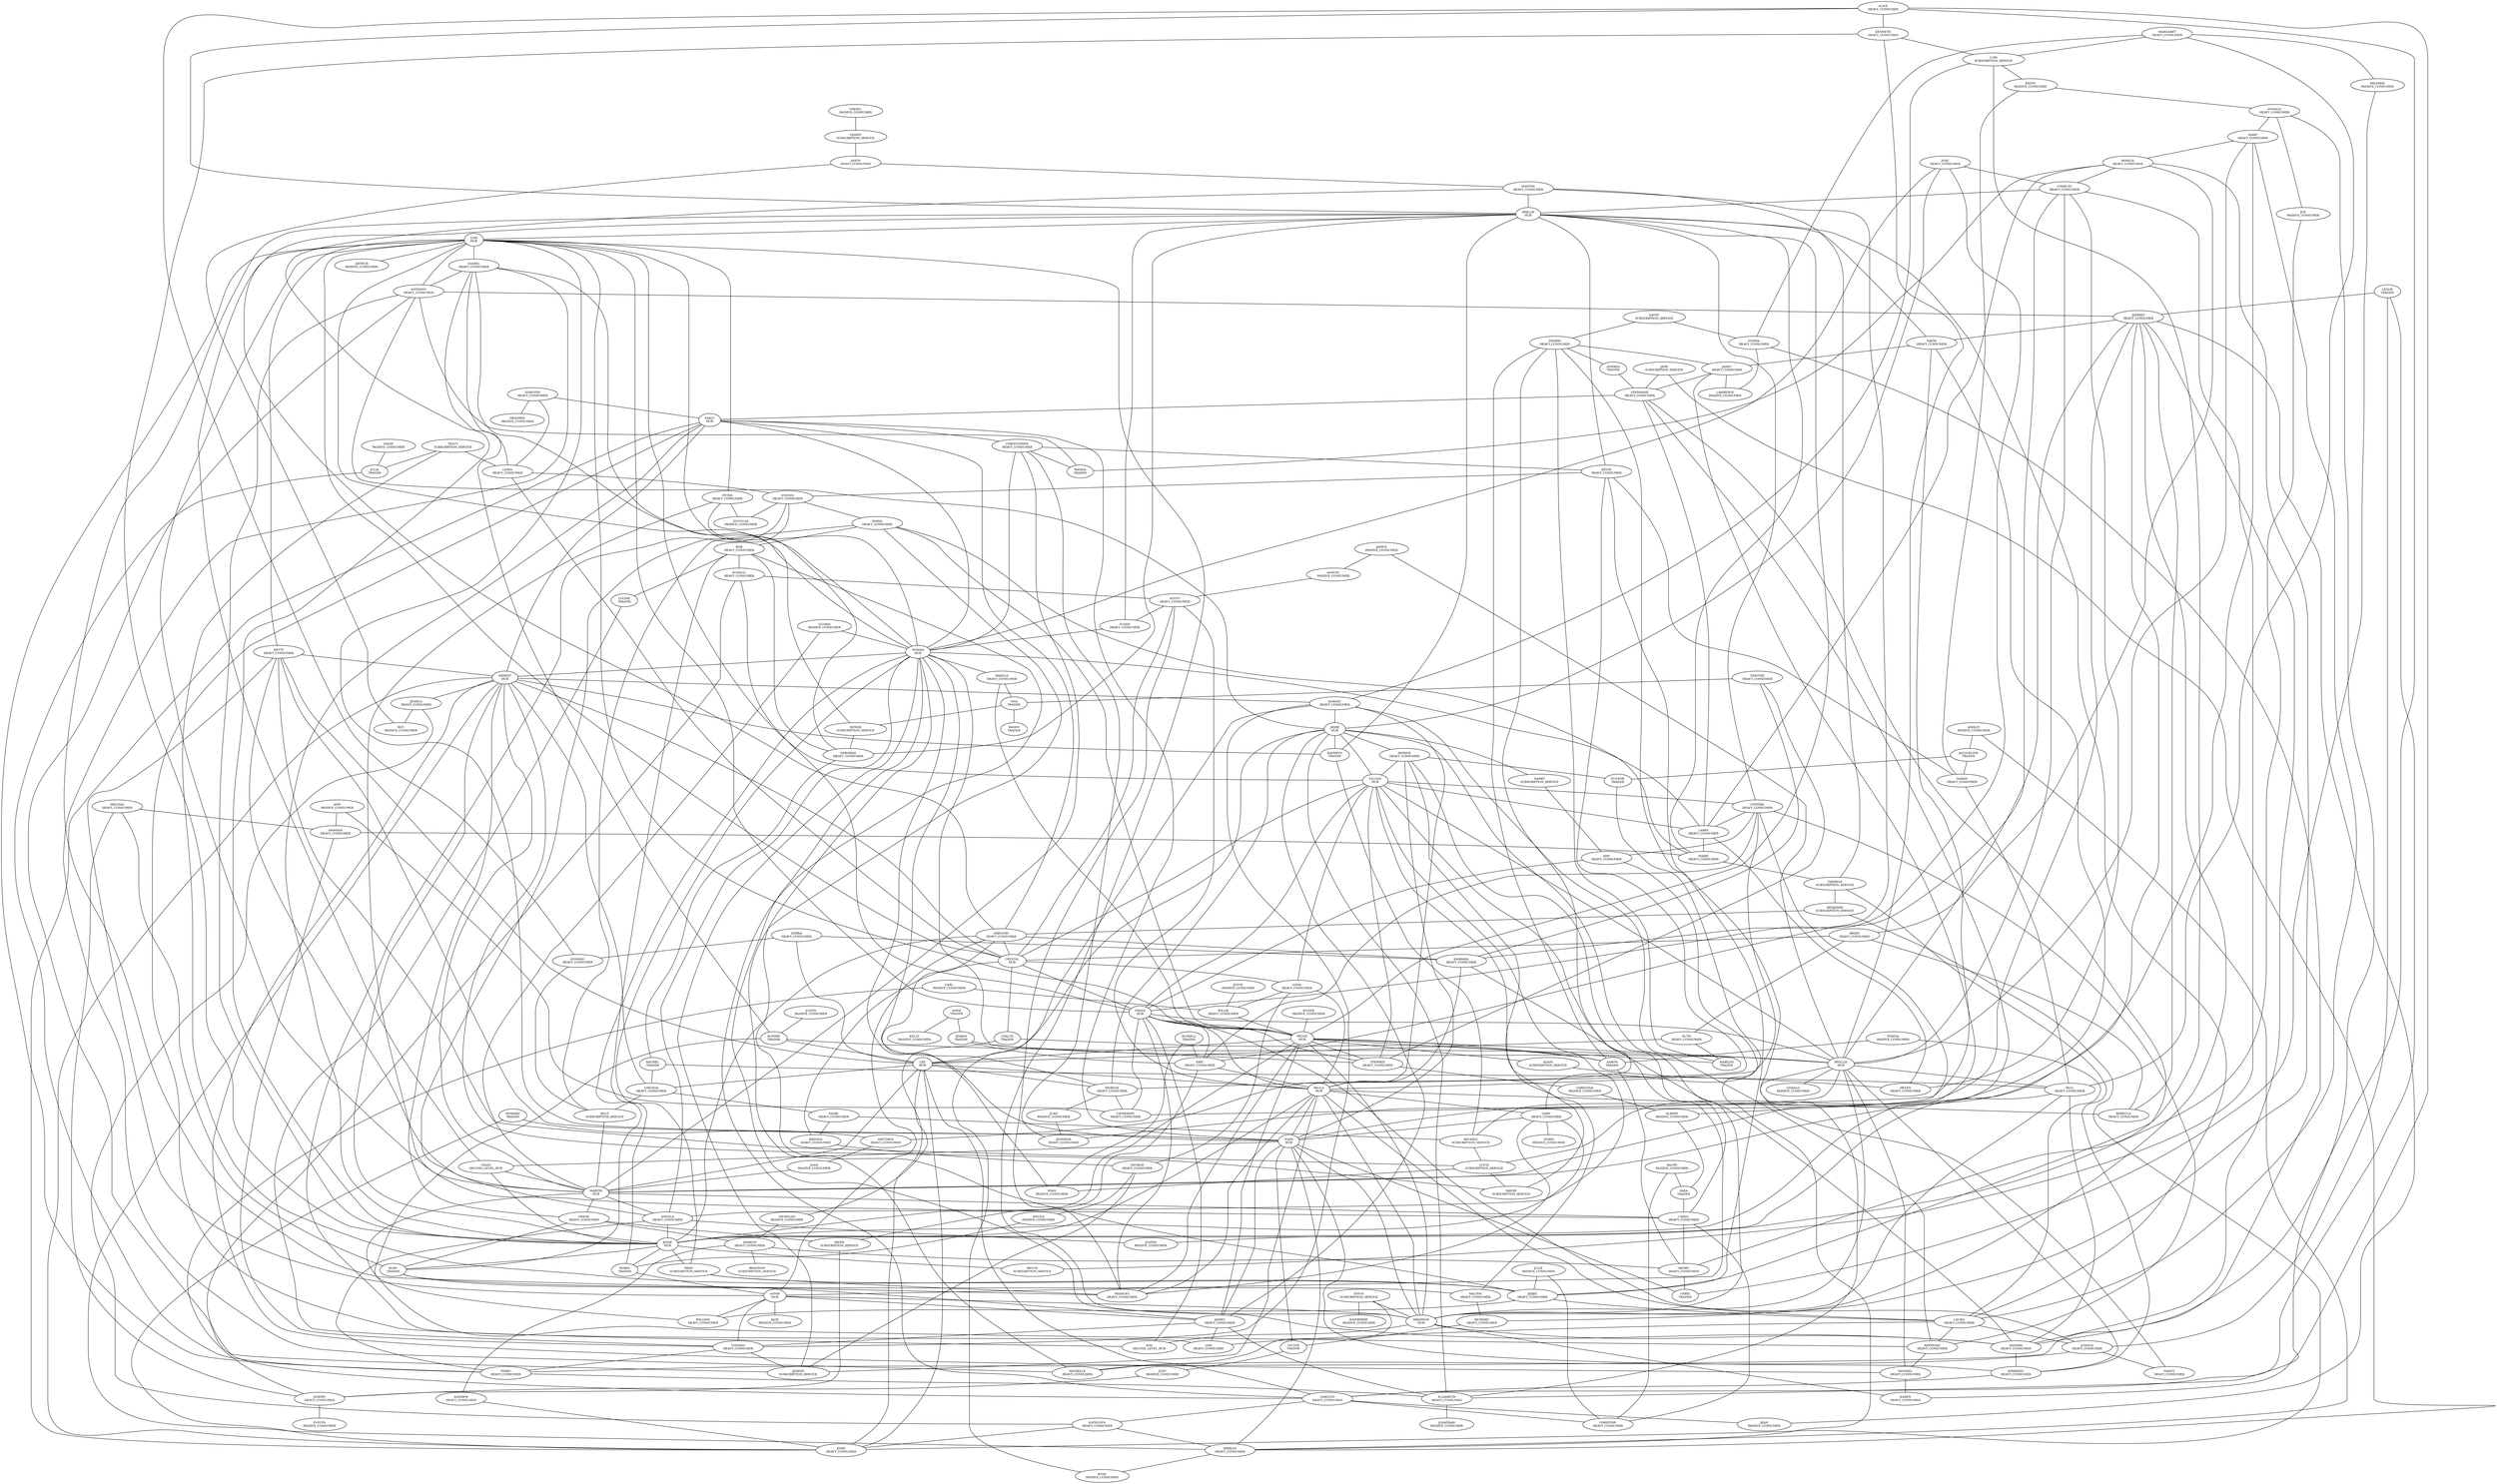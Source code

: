 // Template
graph {
	overlap=false splines=true
	"0x453A7B6BAA" [label="ALICE
HEAVY_CONSUMER" fontsize=8]
	"0x39BA032C61" [label="BOB
HEAVY_CONSUMER" fontsize=8]
	"0x4B906EF37B" [label="CAROL
HEAVY_CONSUMER" fontsize=8]
	"0x1F7D91230B" [label="JAMES
HEAVY_CONSUMER" fontsize=8]
	"0x6B3ECAA189" [label="JOHN
HEAVY_CONSUMER" fontsize=8]
	"0x39F7322612" [label="ROBERT
HEAVY_CONSUMER" fontsize=8]
	"0x5808FA79DA" [label="MICHAEL
HEAVY_CONSUMER" fontsize=8]
	"0x515F59FDA9" [label="MARY
HEAVY_CONSUMER" fontsize=8]
	"0xB182C6349D" [label="WILLIAM
HEAVY_CONSUMER" fontsize=8]
	"0x423F1C130E" [label="DAVID
HEAVY_CONSUMER" fontsize=8]
	"0xC9B77F930F" [label="RICHARD
HEAVY_CONSUMER" fontsize=8]
	"0x117C2E3C2E" [label="CHARLES
HEAVY_CONSUMER" fontsize=8]
	"0x4D012C5FCA" [label="JOSEPH
HEAVY_CONSUMER" fontsize=8]
	"0xDC7177D99C" [label="THOMAS
HEAVY_CONSUMER" fontsize=8]
	"0xA5D38E49F6" [label="PATRICIA
HEAVY_CONSUMER" fontsize=8]
	"0x2996DB7676" [label="CHRISTOPHER
HEAVY_CONSUMER" fontsize=8]
	"0x9F7F4BFD98" [label="LINDA
HEAVY_CONSUMER" fontsize=8]
	"0xD981931067" [label="BARBARA
HEAVY_CONSUMER" fontsize=8]
	"0x240E536266" [label="DANIEL
HEAVY_CONSUMER" fontsize=8]
	"0x9E7EDC453C" [label="PAUL
HEAVY_CONSUMER" fontsize=8]
	"0xDA2A318DA8" [label="MARK
HEAVY_CONSUMER" fontsize=8]
	"0x193E1870C6" [label="ELIZABETH
HEAVY_CONSUMER" fontsize=8]
	"0xCE03C4B481" [label="DONALD
HEAVY_CONSUMER" fontsize=8]
	"0x36E4C9ACDC" [label="JENNIFER
HEAVY_CONSUMER" fontsize=8]
	"0x498031A8DE" [label="GEORGE
HEAVY_CONSUMER" fontsize=8]
	"0x5D26C2717F" [label="MARIA
HEAVY_CONSUMER" fontsize=8]
	"0x4137676A3A" [label="KENNETH
HEAVY_CONSUMER" fontsize=8]
	"0x652156951B" [label="SUSAN
HEAVY_CONSUMER" fontsize=8]
	"0x2489271E40" [label="STEVEN
HEAVY_CONSUMER" fontsize=8]
	"0x1187D8A612" [label="EDWARD
HEAVY_CONSUMER" fontsize=8]
	"0x89B823932F" [label="MARGARET
HEAVY_CONSUMER" fontsize=8]
	"0xC825893A0D" [label="BRIAN
HEAVY_CONSUMER" fontsize=8]
	"0x5B2AD4FE5B" [label="RONALD
HEAVY_CONSUMER" fontsize=8]
	"0xE660A4AAA6" [label="DOROTHY
HEAVY_CONSUMER" fontsize=8]
	"0xBE0C5B65FE" [label="ANTHONY
HEAVY_CONSUMER" fontsize=8]
	"0x84370AD3A0" [label="LISA
HEAVY_CONSUMER" fontsize=8]
	"0x3E7F1C968D" [label="KEVIN
HEAVY_CONSUMER" fontsize=8]
	"0xC45256F99F" [label="NANCY
HEAVY_CONSUMER" fontsize=8]
	"0x5921ED0F09" [label="KAREN
HEAVY_CONSUMER" fontsize=8]
	"0xC0A7E2A079" [label="BETTY
HEAVY_CONSUMER" fontsize=8]
	"0x7E1FB39B3A" [label="HELEN
HEAVY_CONSUMER" fontsize=8]
	"0xAB559C58C6" [label="JASON
HEAVY_CONSUMER" fontsize=8]
	"0x06E032DF7A" [label="MATTHEW
HEAVY_CONSUMER" fontsize=8]
	"0xC18C80D55A" [label="GARY
HEAVY_CONSUMER" fontsize=8]
	"0xD57DCCC4F2" [label="TIMOTHY
HEAVY_CONSUMER" fontsize=8]
	"0x697273C40C" [label="SANDRA
HEAVY_CONSUMER" fontsize=8]
	"0x632F0BEC2C" [label="JOSE
HEAVY_CONSUMER" fontsize=8]
	"0x60973138FE" [label="LARRY
HEAVY_CONSUMER" fontsize=8]
	"0xA5BD835AD6" [label="JEFFREY
HEAVY_CONSUMER" fontsize=8]
	"0x1C019BFAEA" [label="FRANK
HEAVY_CONSUMER" fontsize=8]
	"0x7141B6E1FE" [label="DONNA
HEAVY_CONSUMER" fontsize=8]
	"0x9081A7347A" [label="RUTH
HEAVY_CONSUMER" fontsize=8]
	"0x8B375C157C" [label="SCOTT
HEAVY_CONSUMER" fontsize=8]
	"0xDE33A015A3" [label="ERIC
HEAVY_CONSUMER" fontsize=8]
	"0x2C989CEC88" [label="STEPHEN
HEAVY_CONSUMER" fontsize=8]
	"0x86A113CD9A" [label="ANDREW
HEAVY_CONSUMER" fontsize=8]
	"0x8A7AEF597E" [label="SHARON
HEAVY_CONSUMER" fontsize=8]
	"0xEDAB28865D" [label="MICHELLE
HEAVY_CONSUMER" fontsize=8]
	"0x986B2D313C" [label="LAURA
HEAVY_CONSUMER" fontsize=8]
	"0x48DF010A1A" [label="SARAH
HEAVY_CONSUMER" fontsize=8]
	"0x90D55F7C8A" [label="KIMBERLY
HEAVY_CONSUMER" fontsize=8]
	"0x4E2FEC3E82" [label="DEBORAH
HEAVY_CONSUMER" fontsize=8]
	"0x166F4EBA0B" [label="JESSICA
HEAVY_CONSUMER" fontsize=8]
	"0xA2AD2CAAAB" [label="RAYMOND
HEAVY_CONSUMER" fontsize=8]
	"0x2E727A2415" [label="SHIRLEY
HEAVY_CONSUMER" fontsize=8]
	"0x65091D1520" [label="CYNTHIA
HEAVY_CONSUMER" fontsize=8]
	"0xCB3069982D" [label="ANGELA
HEAVY_CONSUMER" fontsize=8]
	"0x7A09B74B22" [label="MELISSA
HEAVY_CONSUMER" fontsize=8]
	"0x6C1136FD50" [label="BRENDA
HEAVY_CONSUMER" fontsize=8]
	"0xA272BC4A60" [label="AMY
HEAVY_CONSUMER" fontsize=8]
	"0x2AD1F9DC5A" [label="JERRY
HEAVY_CONSUMER" fontsize=8]
	"0x679C239185" [label="GREGORY
HEAVY_CONSUMER" fontsize=8]
	"0x728EAA08BD" [label="ANNA
HEAVY_CONSUMER" fontsize=8]
	"0x8FCE907EED" [label="JOSHUA
HEAVY_CONSUMER" fontsize=8]
	"0xF430BCE038" [label="VIRGINIA
HEAVY_CONSUMER" fontsize=8]
	"0x769B5C850C" [label="REBECCA
HEAVY_CONSUMER" fontsize=8]
	"0x61BF54CD2F" [label="KATHLEEN
HEAVY_CONSUMER" fontsize=8]
	"0x39A9FD97C3" [label="DENNIS
HEAVY_CONSUMER" fontsize=8]
	"0xE4FB363B8E" [label="PAMELA
HEAVY_CONSUMER" fontsize=8]
	"0xF280822A88" [label="MARTHA
HEAVY_CONSUMER" fontsize=8]
	"0xD8B26BDFFD" [label="DEBRA
HEAVY_CONSUMER" fontsize=8]
	"0x4DB815150B" [label="AMANDA
HEAVY_CONSUMER" fontsize=8]
	"0xA90C530BF8" [label="WALTER
HEAVY_CONSUMER" fontsize=8]
	"0xB9C0FCEA89" [label="STEPHANIE
HEAVY_CONSUMER" fontsize=8]
	"0x0B83E8F503" [label="WILLIE
HEAVY_CONSUMER" fontsize=8]
	"0xFD9E8263DA" [label="PATRICK
HEAVY_CONSUMER" fontsize=8]
	"0xF7DAA9FD6B" [label="TERRY
HEAVY_CONSUMER" fontsize=8]
	"0xF691C5290E" [label="CAROLYN
HEAVY_CONSUMER" fontsize=8]
	"0xB1FB02661F" [label="PETER
HEAVY_CONSUMER" fontsize=8]
	"0x73962301E8" [label="CHRISTINE
HEAVY_CONSUMER" fontsize=8]
	"0x72EF287C5D" [label="MARIE
HEAVY_CONSUMER" fontsize=8]
	"0x5CE5F1CDE6" [label="JANET
HEAVY_CONSUMER" fontsize=8]
	"0xBF53438AB4" [label="FRANCES
HEAVY_CONSUMER" fontsize=8]
	"0x72AA323DFF" [label="CATHERINE
HEAVY_CONSUMER" fontsize=8]
	"0xEC54524BED" [label="HAROLD
HEAVY_CONSUMER" fontsize=8]
	"0xD1EA7066E6" [label="HENRY
HEAVY_CONSUMER" fontsize=8]
	"0x9EBE061F2B" [label="DOUGLAS
PASSIVE_CONSUMER" fontsize=8]
	"0x4219DBFE4A" [label="JOYCE
PASSIVE_CONSUMER" fontsize=8]
	"0xBD58F80E6E" [label="ANN
PASSIVE_CONSUMER" fontsize=8]
	"0x6A536E4F33" [label="DIANE
PASSIVE_CONSUMER" fontsize=8]
	"0xB831F8D42E" [label="JEAN
PASSIVE_CONSUMER" fontsize=8]
	"0xB35E4E0E42" [label="JULIE
PASSIVE_CONSUMER" fontsize=8]
	"0x75A1CCBD73" [label="CARL
PASSIVE_CONSUMER" fontsize=8]
	"0x7AD472706C" [label="KELLY
PASSIVE_CONSUMER" fontsize=8]
	"0x270D707835" [label="HEATHER
PASSIVE_CONSUMER" fontsize=8]
	"0x843056DA37" [label="ARTHUR
PASSIVE_CONSUMER" fontsize=8]
	"0xF80B4DABD2" [label="TERESA
PASSIVE_CONSUMER" fontsize=8]
	"0xA14416A72D" [label="GLORIA
PASSIVE_CONSUMER" fontsize=8]
	"0xE6660F0A24" [label="DORIS
PASSIVE_CONSUMER" fontsize=8]
	"0x322D888C81" [label="RYAN
PASSIVE_CONSUMER" fontsize=8]
	"0x66F06A52FF" [label="JOE
PASSIVE_CONSUMER" fontsize=8]
	"0xD2E8D5BEB6" [label="ROGER
PASSIVE_CONSUMER" fontsize=8]
	"0xA404C2CA79" [label="EVELYN
PASSIVE_CONSUMER" fontsize=8]
	"0x5AF4E37330" [label="JUAN
PASSIVE_CONSUMER" fontsize=8]
	"0x81396CC6E8" [label="ASHLEY
PASSIVE_CONSUMER" fontsize=8]
	"0x7734469E8C" [label="JACK
PASSIVE_CONSUMER" fontsize=8]
	"0x2CFDDF1187" [label="CHERYL
PASSIVE_CONSUMER" fontsize=8]
	"0xAEF238B14C" [label="ALBERT
PASSIVE_CONSUMER" fontsize=8]
	"0x0304412E88" [label="JOAN
PASSIVE_CONSUMER" fontsize=8]
	"0x07799E0151" [label="MILDRED
PASSIVE_CONSUMER" fontsize=8]
	"0xAC6610E918" [label="KATHERINE
PASSIVE_CONSUMER" fontsize=8]
	"0x0A8E94FD47" [label="JUSTIN
PASSIVE_CONSUMER" fontsize=8]
	"0xE4A7400229" [label="JONATHAN
PASSIVE_CONSUMER" fontsize=8]
	"0x7D3484B4B5" [label="GERALD
PASSIVE_CONSUMER" fontsize=8]
	"0x51DC5C2354" [label="KEITH
PASSIVE_CONSUMER" fontsize=8]
	"0x66E91973C4" [label="SAMUEL
PASSIVE_CONSUMER" fontsize=8]
	"0x4C15CA58BE" [label="JUDITH
PASSIVE_CONSUMER" fontsize=8]
	"0x4F0152D44F" [label="ROSE
PASSIVE_CONSUMER" fontsize=8]
	"0x065081908D" [label="JANICE
PASSIVE_CONSUMER" fontsize=8]
	"0x6450FBBB74" [label="LAWRENCE
PASSIVE_CONSUMER" fontsize=8]
	"0xEE0CF6191B" [label="RALPH
PASSIVE_CONSUMER" fontsize=8]
	"0x012B73F424" [label="NICOLE
PASSIVE_CONSUMER" fontsize=8]
	"0x00496D5DD7" [label="JUDY
PASSIVE_CONSUMER" fontsize=8]
	"0xD684B2BC72" [label="NICHOLAS
PASSIVE_CONSUMER" fontsize=8]
	"0xF1B2326879" [label="CHRISTINA
PASSIVE_CONSUMER" fontsize=8]
	"0xA77A160280" [label="ROY
PASSIVE_CONSUMER" fontsize=8]
	"0x2B41CD616A" [label="KATHY
SUBSCRIPTION_SERVICE" fontsize=8]
	"0x8846EFB834" [label="THERESA
SUBSCRIPTION_SERVICE" fontsize=8]
	"0xDA2D568508" [label="BENJAMIN
SUBSCRIPTION_SERVICE" fontsize=8]
	"0x547DE02963" [label="BEVERLY
SUBSCRIPTION_SERVICE" fontsize=8]
	"0x43FB6095BA" [label="DENISE
SUBSCRIPTION_SERVICE" fontsize=8]
	"0xE13E6D383F" [label="BRUCE
SUBSCRIPTION_SERVICE" fontsize=8]
	"0xE9BD75B131" [label="BRANDON
SUBSCRIPTION_SERVICE" fontsize=8]
	"0x0991D51ED8" [label="ADAM
SUBSCRIPTION_SERVICE" fontsize=8]
	"0x76C79E2311" [label="TAMMY
SUBSCRIPTION_SERVICE" fontsize=8]
	"0xAA3179B730" [label="IRENE
SUBSCRIPTION_SERVICE" fontsize=8]
	"0x951A217222" [label="FRED
SUBSCRIPTION_SERVICE" fontsize=8]
	"0x1ED58749F3" [label="BILLY
SUBSCRIPTION_SERVICE" fontsize=8]
	"0xC44C239D71" [label="HARRY
SUBSCRIPTION_SERVICE" fontsize=8]
	"0xB19628DD62" [label="JANE
SUBSCRIPTION_SERVICE" fontsize=8]
	"0x254D03AA1F" [label="WAYNE
SUBSCRIPTION_SERVICE" fontsize=8]
	"0x4BE3D47933" [label="LOUIS
SUBSCRIPTION_SERVICE" fontsize=8]
	"0x3562F64397" [label="LORI
SUBSCRIPTION_SERVICE" fontsize=8]
	"0xA5F9A4DDA7" [label="STEVE
SUBSCRIPTION_SERVICE" fontsize=8]
	"0x098E22C7C9" [label="TRACY
SUBSCRIPTION_SERVICE" fontsize=8]
	"0x5EE0899041" [label="JEREMY
SUBSCRIPTION_SERVICE" fontsize=8]
	"0xAAB8997C35" [label="RACHEL
TRADER" fontsize=8]
	"0xD9EFA2075A" [label="ANDREA
TRADER" fontsize=8]
	"0xC6BA6E9127" [label="AARON
TRADER" fontsize=8]
	"0xF2BF38D697" [label="MARILYN
TRADER" fontsize=8]
	"0xE42565D770" [label="ROBIN
TRADER" fontsize=8]
	"0x7F14121C9C" [label="RANDY
TRADER" fontsize=8]
	"0xBA6EC08CEA" [label="LESLIE
TRADER" fontsize=8]
	"0xE9C3650DF1" [label="KATHRYN
TRADER" fontsize=8]
	"0xF2B320C88E" [label="EUGENE
TRADER" fontsize=8]
	"0xF48E6A9C19" [label="HOWARD
TRADER" fontsize=8]
	"0x7027F816CE" [label="CARLOS
TRADER" fontsize=8]
	"0x3ACD57297E" [label="SARA
TRADER" fontsize=8]
	"0x07445D066C" [label="LOUISE
TRADER" fontsize=8]
	"0x44D3F10BF1" [label="JACQUELINE
TRADER" fontsize=8]
	"0x3273131D66" [label="ANNE
TRADER" fontsize=8]
	"0x76F4006649" [label="WANDA
TRADER" fontsize=8]
	"0xF2C49A8988" [label="RUSSELL
TRADER" fontsize=8]
	"0x43F9D7BE63" [label="SHAWN
TRADER" fontsize=8]
	"0xEDFE9F627B" [label="VICTOR
TRADER" fontsize=8]
	"0x8EB537AD44" [label="JULIA
TRADER" fontsize=8]
	"0x46FDFC4269" [label="BONNIE
TRADER" fontsize=8]
	"0x2936E4DD97" [label="RUBY
TRADER" fontsize=8]
	"0xB347DB306E" [label="CHRIS
TRADER" fontsize=8]
	"0x9809972028" [label="TINA
TRADER" fontsize=8]
	"0xF1DF66E61A" [label="LOIS
HUB" fontsize=8]
	"0x1F249E4888" [label="PHYLLIS
HUB" fontsize=8]
	"0x7558758578" [label="JAMIE
HUB" fontsize=8]
	"0x9981A0A2C1" [label="NORMA
HUB" fontsize=8]
	"0xDF95D826AF" [label="MARTIN
HUB" fontsize=8]
	"0x5FCD0E3673" [label="PAULA
HUB" fontsize=8]
	"0xF124CD2B5F" [label="JESSE
HUB" fontsize=8]
	"0xA433E90BC1" [label="DIANA
HUB" fontsize=8]
	"0xA601C06AD6" [label="ANNIE
HUB" fontsize=8]
	"0x1FFE37547A" [label="SHANNON
HUB" fontsize=8]
	"0x746AA36E64" [label="ERNEST
HUB" fontsize=8]
	"0x4FE5C506C3" [label="TODD
HUB" fontsize=8]
	"0x2AAC6FA3B8" [label="PHILLIP
HUB" fontsize=8]
	"0xF1F21A82C4" [label="LEE
HUB" fontsize=8]
	"0x8FADDB4A10" [label="LILLIAN
HUB" fontsize=8]
	"0x568C82B958" [label="PEGGY
HUB" fontsize=8]
	"0x5DAD831275" [label="EMILY
HUB" fontsize=8]
	"0x5F6CA835EF" [label="CRYSTAL
HUB" fontsize=8]
	"0x775F7FD65D" [label="KIM
SECOND_LEVEL_HUB" fontsize=8]
	"0x5B2058A701" [label="CRAIG
SECOND_LEVEL_HUB" fontsize=8]
	"0xBD58F80E6E" -- "0x72AA323DFF"
	"0xB19628DD62" -- "0xB9C0FCEA89"
	"0x4219DBFE4A" -- "0x0B83E8F503"
	"0xA14416A72D" -- "0x9981A0A2C1"
	"0x4F0152D44F" -- "0x39F7322612"
	"0x0304412E88" -- "0xDF95D826AF"
	"0xF124CD2B5F" -- "0x2936E4DD97"
	"0x0991D51ED8" -- "0x7E1FB39B3A"
	"0xF430BCE038" -- "0xDA2A318DA8"
	"0xF691C5290E" -- "0xB831F8D42E"
	"0xE660A4AAA6" -- "0x270D707835"
	"0xAAB8997C35" -- "0xF430BCE038"
	"0x568C82B958" -- "0x1F249E4888"
	"0x117C2E3C2E" -- "0xE13E6D383F"
	"0x72EF287C5D" -- "0x8846EFB834"
	"0x3ACD57297E" -- "0x4B906EF37B"
	"0x9F7F4BFD98" -- "0x2489271E40"
	"0x1F7D91230B" -- "0x7558758578"
	"0xF1DF66E61A" -- "0xB1FB02661F"
	"0xAB559C58C6" -- "0xA77A160280"
	"0xA5BD835AD6" -- "0x423F1C130E"
	"0xD684B2BC72" -- "0x8A7AEF597E"
	"0x39BA032C61" -- "0x07445D066C"
	"0x8A7AEF597E" -- "0x86A113CD9A"
	"0xEC54524BED" -- "0x568C82B958"
	"0xA5D38E49F6" -- "0x72AA323DFF"
	"0x8FCE907EED" -- "0xC45256F99F"
	"0xC825893A0D" -- "0x9081A7347A"
	"0xC0A7E2A079" -- "0x4BE3D47933"
	"0x254D03AA1F" -- "0x746AA36E64"
	"0xCB3069982D" -- "0x4C15CA58BE"
	"0xA601C06AD6" -- "0xDC7177D99C"
	"0x9809972028" -- "0x43FB6095BA"
	"0x7A09B74B22" -- "0x4DB815150B"
	"0x4D012C5FCA" -- "0xA404C2CA79"
	"0xEE0CF6191B" -- "0x73962301E8"
	"0x2996DB7676" -- "0x36E4C9ACDC"
	"0xC9B77F930F" -- "0xEDFE9F627B"
	"0xE4FB363B8E" -- "0x76F4006649"
	"0x3273131D66" -- "0x7AD472706C"
	"0x166F4EBA0B" -- "0xA77A160280"
	"0xEC54524BED" -- "0x9809972028"
	"0xA601C06AD6" -- "0x1FFE37547A"
	"0x568C82B958" -- "0x0991D51ED8"
	"0x2B41CD616A" -- "0x7141B6E1FE"
	"0x2AD1F9DC5A" -- "0xB9C0FCEA89"
	"0xDA2A318DA8" -- "0x6C1136FD50"
	"0x2B41CD616A" -- "0x39A9FD97C3"
	"0x193E1870C6" -- "0x7558758578"
	"0xB1FB02661F" -- "0x4B906EF37B"
	"0xFD9E8263DA" -- "0xF2B320C88E"
	"0xA5BD835AD6" -- "0x769B5C850C"
	"0x43FB6095BA" -- "0x4E2FEC3E82"
	"0x9809972028" -- "0x7F14121C9C"
	"0xEDFE9F627B" -- "0x4FE5C506C3"
	"0xF124CD2B5F" -- "0xE13E6D383F"
	"0x5D26C2717F" -- "0x39BA032C61"
	"0x07445D066C" -- "0xDC7177D99C"
	"0xA5D38E49F6" -- "0x5AF4E37330"
	"0x5FCD0E3673" -- "0x769B5C850C"
	"0x81396CC6E8" -- "0x2E727A2415"
	"0x3E7F1C968D" -- "0x48DF010A1A"
	"0x9981A0A2C1" -- "0xEC54524BED"
	"0x9981A0A2C1" -- "0x2936E4DD97"
	"0x89B823932F" -- "0x9E7EDC453C"
	"0x4B906EF37B" -- "0xD1EA7066E6"
	"0xD57DCCC4F2" -- "0x9809972028"
	"0x81396CC6E8" -- "0x44D3F10BF1"
	"0xDE33A015A3" -- "0xAA3179B730"
	"0xB9C0FCEA89" -- "0x5DAD831275"
	"0x44D3F10BF1" -- "0x48DF010A1A"
	"0xBD58F80E6E" -- "0x4DB815150B"
	"0x5808FA79DA" -- "0x5921ED0F09"
	"0xC44C239D71" -- "0xA272BC4A60"
	"0xAEF238B14C" -- "0x3ACD57297E"
	"0x2C989CEC88" -- "0xF1B2326879"
	"0x7558758578" -- "0xFD9E8263DA"
	"0x7141B6E1FE" -- "0x6450FBBB74"
	"0x2E727A2415" -- "0x4F0152D44F"
	"0x697273C40C" -- "0xD981931067"
	"0x5F6CA835EF" -- "0x7027F816CE"
	"0x44D3F10BF1" -- "0xF2B320C88E"
	"0x6C1136FD50" -- "0x498031A8DE"
	"0xF1B2326879" -- "0xAEF238B14C"
	"0xD9EFA2075A" -- "0xB9C0FCEA89"
	"0xEE0CF6191B" -- "0x3ACD57297E"
	"0x2489271E40" -- "0xCB3069982D"
	"0x2489271E40" -- "0x9EBE061F2B"
	"0x75A1CCBD73" -- "0x0B83E8F503"
	"0x84370AD3A0" -- "0x2489271E40"
	"0xB35E4E0E42" -- "0x2AD1F9DC5A"
	"0xB35E4E0E42" -- "0x73962301E8"
	"0x9081A7347A" -- "0xF2BF38D697"
	"0x75A1CCBD73" -- "0x4D012C5FCA"
	"0x46FDFC4269" -- "0xB182C6349D"
	"0xF280822A88" -- "0x9F7F4BFD98"
	"0x66F06A52FF" -- "0x4C15CA58BE"
	"0x76C79E2311" -- "0xAB559C58C6"
	"0x423F1C130E" -- "0x4BE3D47933"
	"0x7A09B74B22" -- "0x4D012C5FCA"
	"0x0A8E94FD47" -- "0x46FDFC4269"
	"0xD8B26BDFFD" -- "0x1187D8A612"
	"0xEDFE9F627B" -- "0x00496D5DD7"
	"0xB1FB02661F" -- "0x9981A0A2C1"
	"0x8A7AEF597E" -- "0xE9BD75B131"
	"0x2AAC6FA3B8" -- "0x652156951B"
	"0xB1FB02661F" -- "0x9EBE061F2B"
	"0xDA2A318DA8" -- "0x547DE02963"
	"0x2AAC6FA3B8" -- "0x453A7B6BAA"
	"0xF124CD2B5F" -- "0xE42565D770"
	"0x7558758578" -- "0xC44C239D71"
	"0x66E91973C4" -- "0x8B375C157C"
	"0x61BF54CD2F" -- "0x2E727A2415"
	"0x4DB815150B" -- "0xDC7177D99C"
	"0x76F4006649" -- "0xBE0C5B65FE"
	"0x2AD1F9DC5A" -- "0xB182C6349D"
	"0x39A9FD97C3" -- "0xD9EFA2075A"
	"0x632F0BEC2C" -- "0x7558758578"
	"0x679C239185" -- "0xD981931067"
	"0xD8B26BDFFD" -- "0xD981931067"
	"0xD57DCCC4F2" -- "0x2C989CEC88"
	"0x6A536E4F33" -- "0x8EB537AD44"
	"0x2AAC6FA3B8" -- "0xF1DF66E61A"
	"0x065081908D" -- "0x66E91973C4"
	"0x39A9FD97C3" -- "0xC45256F99F"
	"0x2996DB7676" -- "0x76F4006649"
	"0x2CFDDF1187" -- "0x76C79E2311"
	"0xA272BC4A60" -- "0xA433E90BC1"
	"0xA433E90BC1" -- "0xBF53438AB4"
	"0x568C82B958" -- "0x1FFE37547A"
	"0x39A9FD97C3" -- "0x06E032DF7A"
	"0xB19628DD62" -- "0x2E727A2415"
	"0x2489271E40" -- "0x5D26C2717F"
	"0x39A9FD97C3" -- "0xC6BA6E9127"
	"0xCE03C4B481" -- "0x66F06A52FF"
	"0x00496D5DD7" -- "0x4D012C5FCA"
	"0x46FDFC4269" -- "0xF1F21A82C4"
	"0xF2B320C88E" -- "0xC18C80D55A"
	"0x4DB815150B" -- "0x72EF287C5D"
	"0x098E22C7C9" -- "0x9F7F4BFD98"
	"0xF280822A88" -- "0x8846EFB834"
	"0x7558758578" -- "0x8FADDB4A10"
	"0x1FFE37547A" -- "0x5FCD0E3673"
	"0x43F9D7BE63" -- "0xDE33A015A3"
	"0x5CE5F1CDE6" -- "0x6450FBBB74"
	"0xF691C5290E" -- "0x73962301E8"
	"0xD2E8D5BEB6" -- "0x568C82B958"
	"0x5B2AD4FE5B" -- "0xF691C5290E"
	"0x423F1C130E" -- "0x5CE5F1CDE6"
	"0x5AF4E37330" -- "0x36E4C9ACDC"
	"0xCE03C4B481" -- "0x515F59FDA9"
	"0xC825893A0D" -- "0x769B5C850C"
	"0xF48E6A9C19" -- "0x06E032DF7A"
	"0x632F0BEC2C" -- "0x117C2E3C2E"
	"0x4B906EF37B" -- "0x73962301E8"
	"0x51DC5C2354" -- "0xCE03C4B481"
	"0x4BE3D47933" -- "0x254D03AA1F"
	"0xAAB8997C35" -- "0x9E7EDC453C"
	"0x3562F64397" -- "0x51DC5C2354"
	"0x7A09B74B22" -- "0x2936E4DD97"
	"0x06E032DF7A" -- "0x0304412E88"
	"0xBA6EC08CEA" -- "0xA5BD835AD6"
	"0x07799E0151" -- "0xB347DB306E"
	"0xC18C80D55A" -- "0xBF53438AB4"
	"0x986B2D313C" -- "0x8FCE907EED"
	"0xE42565D770" -- "0x39BA032C61"
	"0xAEF238B14C" -- "0x515F59FDA9"
	"0xF80B4DABD2" -- "0x986B2D313C"
	"0x5B2058A701" -- "0xDF95D826AF"
	"0x3E7F1C968D" -- "0x2489271E40"
	"0x7558758578" -- "0xE9C3650DF1"
	"0xC18C80D55A" -- "0xE6660F0A24"
	"0xA433E90BC1" -- "0x5B2AD4FE5B"
	"0x48DF010A1A" -- "0x9E7EDC453C"
	"0x1FFE37547A" -- "0x4FE5C506C3"
	"0x568C82B958" -- "0xF2BF38D697"
	"0x8B375C157C" -- "0x652156951B"
	"0xD1EA7066E6" -- "0xB347DB306E"
	"0x8EB537AD44" -- "0xF7DAA9FD6B"
	"0xF430BCE038" -- "0x1ED58749F3"
	"0x193E1870C6" -- "0x1F7D91230B"
	"0x5B2AD4FE5B" -- "0x8B375C157C"
	"0xF280822A88" -- "0x2AAC6FA3B8"
	"0x3273131D66" -- "0x43F9D7BE63"
	"0x5B2058A701" -- "0xF124CD2B5F"
	"0x728EAA08BD" -- "0x0B83E8F503"
	"0x7E1FB39B3A" -- "0x60973138FE"
	"0x4FE5C506C3" -- "0xB347DB306E"
	"0xBA6EC08CEA" -- "0x8FCE907EED"
	"0x193E1870C6" -- "0xE4A7400229"
	"0x098E22C7C9" -- "0x8EB537AD44"
	"0x9F7F4BFD98" -- "0x5F6CA835EF"
	"0x51DC5C2354" -- "0x48DF010A1A"
	"0xA5F9A4DDA7" -- "0xAC6610E918"
	"0xFD9E8263DA" -- "0x254D03AA1F"
	"0xB831F8D42E" -- "0xA5BD835AD6"
	"0x4FE5C506C3" -- "0x2E727A2415"
	"0x1F249E4888" -- "0x7D3484B4B5"
	"0x746AA36E64" -- "0xE9C3650DF1"
	"0x4E2FEC3E82" -- "0xAAB8997C35"
	"0x5EE0899041" -- "0xBE0C5B65FE"
	"0x8FCE907EED" -- "0xEDAB28865D"
	"0xA5D38E49F6" -- "0x3E7F1C968D"
	"0xE660A4AAA6" -- "0x9F7F4BFD98"
	"0x4E2FEC3E82" -- "0x39BA032C61"
	"0x568C82B958" -- "0xC6BA6E9127"
	"0x39BA032C61" -- "0x5B2AD4FE5B"
	"0x240E536266" -- "0x43FB6095BA"
	"0xE4FB363B8E" -- "0xC825893A0D"
	"0x453A7B6BAA" -- "0x5921ED0F09"
	"0x8A7AEF597E" -- "0xD1EA7066E6"
	"0x1F249E4888" -- "0x515F59FDA9"
	"0xA14416A72D" -- "0xDF95D826AF"
	"0x7027F816CE" -- "0x6B3ECAA189"
	"0x1C019BFAEA" -- "0xAA3179B730"
	"0x728EAA08BD" -- "0x498031A8DE"
	"0xF1DF66E61A" -- "0x240E536266"
	"0xE4FB363B8E" -- "0x117C2E3C2E"
	"0x547DE02963" -- "0x4BE3D47933"
	"0x3E7F1C968D" -- "0x2AD1F9DC5A"
	"0x4FE5C506C3" -- "0x5B2058A701"
	"0x453A7B6BAA" -- "0x1187D8A612"
	"0xAA3179B730" -- "0x4D012C5FCA"
	"0x2AD1F9DC5A" -- "0x986B2D313C"
	"0x43F9D7BE63" -- "0x1F249E4888"
	"0x39BA032C61" -- "0xF691C5290E"
	"0x7558758578" -- "0xA5D38E49F6"
	"0x423F1C130E" -- "0x72AA323DFF"
	"0x1187D8A612" -- "0x1ED58749F3"
	"0x986B2D313C" -- "0x84370AD3A0"
	"0xF2C49A8988" -- "0xDE33A015A3"
	"0xDA2D568508" -- "0x679C239185"
	"0xA5F9A4DDA7" -- "0xEDAB28865D"
	"0x1ED58749F3" -- "0x5D26C2717F"
	"0xDC7177D99C" -- "0xF7DAA9FD6B"
	"0xC6BA6E9127" -- "0xD1EA7066E6"
	"0x5FCD0E3673" -- "0x5EE0899041"
	"0x39A9FD97C3" -- "0x5CE5F1CDE6"
	"0x498031A8DE" -- "0x012B73F424"
	"0x89B823932F" -- "0x07799E0151"
	"0x9981A0A2C1" -- "0xF1DF66E61A"
	"0xA433E90BC1" -- "0x775F7FD65D"
	"0xF1DF66E61A" -- "0x843056DA37"
	"0xF430BCE038" -- "0x746AA36E64"
	"0xF280822A88" -- "0xD981931067"
	"0x89B823932F" -- "0x3562F64397"
	"0x8FADDB4A10" -- "0x2C989CEC88"
	"0x7141B6E1FE" -- "0xF7DAA9FD6B"
	"0xBA6EC08CEA" -- "0xF691C5290E"
	"0x547DE02963" -- "0xA5BD835AD6"
	"0x8846EFB834" -- "0x90D55F7C8A"
	"0x60973138FE" -- "0x72EF287C5D"
	"0x2996DB7676" -- "0x3E7F1C968D"
	"0x697273C40C" -- "0x90D55F7C8A"
	"0x5F6CA835EF" -- "0x8B375C157C"
	"0x652156951B" -- "0x9981A0A2C1"
	"0xC18C80D55A" -- "0x4FE5C506C3"
	"0x90D55F7C8A" -- "0xF691C5290E"
	"0x7027F816CE" -- "0xC6BA6E9127"
	"0x632F0BEC2C" -- "0xA433E90BC1"
	"0x951A217222" -- "0x9981A0A2C1"
	"0x39F7322612" -- "0x7558758578"
	"0x9081A7347A" -- "0xF1F21A82C4"
	"0xD8B26BDFFD" -- "0xF1F21A82C4"
	"0x568C82B958" -- "0xBF53438AB4"
	"0xFD9E8263DA" -- "0x4B906EF37B"
	"0x986B2D313C" -- "0x515F59FDA9"
	"0x39F7322612" -- "0x3562F64397"
	"0xE9C3650DF1" -- "0x547DE02963"
	"0xF1F21A82C4" -- "0xD684B2BC72"
	"0xA433E90BC1" -- "0x8FCE907EED"
	"0x4BE3D47933" -- "0x322D888C81"
	"0xA601C06AD6" -- "0x8FADDB4A10"
	"0x60973138FE" -- "0xB9C0FCEA89"
	"0x240E536266" -- "0x46FDFC4269"
	"0xF2C49A8988" -- "0x322D888C81"
	"0x9981A0A2C1" -- "0x2AD1F9DC5A"
	"0x240E536266" -- "0xBE0C5B65FE"
	"0x7E1FB39B3A" -- "0x117C2E3C2E"
	"0xF1F21A82C4" -- "0xF430BCE038"
	"0x568C82B958" -- "0xF1F21A82C4"
	"0x098E22C7C9" -- "0x2AD1F9DC5A"
	"0xF48E6A9C19" -- "0x6B3ECAA189"
	"0x2996DB7676" -- "0xDF95D826AF"
	"0xA90C530BF8" -- "0xC9B77F930F"
	"0xD57DCCC4F2" -- "0xD981931067"
	"0x8846EFB834" -- "0xDA2D568508"
	"0x453A7B6BAA" -- "0x697273C40C"
	"0xCE03C4B481" -- "0x193E1870C6"
	"0x568C82B958" -- "0x2C989CEC88"
	"0x5DAD831275" -- "0x2996DB7676"
	"0xF80B4DABD2" -- "0xC6BA6E9127"
	"0x166F4EBA0B" -- "0x61BF54CD2F"
	"0x012B73F424" -- "0xE42565D770"
	"0xE660A4AAA6" -- "0x5DAD831275"
	"0x89B823932F" -- "0x7141B6E1FE"
	"0xF691C5290E" -- "0x61BF54CD2F"
	"0x46FDFC4269" -- "0x1F249E4888"
	"0xE42565D770" -- "0xA601C06AD6"
	"0x86A113CD9A" -- "0x6B3ECAA189"
	"0xDA2D568508" -- "0x6B3ECAA189"
	"0xF124CD2B5F" -- "0x240E536266"
	"0xEDAB28865D" -- "0x5D26C2717F"
	"0x951A217222" -- "0xBF53438AB4"
	"0xA433E90BC1" -- "0x2C989CEC88"
	"0xA5BD835AD6" -- "0x1F249E4888"
	"0xEDAB28865D" -- "0x240E536266"
	"0x65091D1520" -- "0xA2AD2CAAAB"
	"0x7558758578" -- "0xBE0C5B65FE"
	"0x1F7D91230B" -- "0x84370AD3A0"
	"0xF124CD2B5F" -- "0x951A217222"
	"0xDC7177D99C" -- "0x5EE0899041"
	"0xDF95D826AF" -- "0x4B906EF37B"
	"0xBE0C5B65FE" -- "0xF1DF66E61A"
	"0x568C82B958" -- "0x2AAC6FA3B8"
	"0xF1F21A82C4" -- "0x6B3ECAA189"
	"0xA272BC4A60" -- "0x2E727A2415"
	"0x1F249E4888" -- "0x193E1870C6"
	"0xC825893A0D" -- "0x5F6CA835EF"
	"0x2E727A2415" -- "0x746AA36E64"
	"0x4137676A3A" -- "0x3562F64397"
	"0x3562F64397" -- "0xD1EA7066E6"
	"0x39A9FD97C3" -- "0xF2BF38D697"
	"0x4FE5C506C3" -- "0x90D55F7C8A"
	"0xDF95D826AF" -- "0xF1DF66E61A"
	"0x498031A8DE" -- "0x5EE0899041"
	"0xF1DF66E61A" -- "0x4E2FEC3E82"
	"0x951A217222" -- "0x2AD1F9DC5A"
	"0x39F7322612" -- "0xA2AD2CAAAB"
	"0x1C019BFAEA" -- "0x2936E4DD97"
	"0x2AAC6FA3B8" -- "0xE9C3650DF1"
	"0x2AAC6FA3B8" -- "0x3E7F1C968D"
	"0x9981A0A2C1" -- "0x2C989CEC88"
	"0x117C2E3C2E" -- "0x2AAC6FA3B8"
	"0x986B2D313C" -- "0xA2AD2CAAAB"
	"0x1F7D91230B" -- "0xDC7177D99C"
	"0xC0A7E2A079" -- "0x746AA36E64"
	"0x4FE5C506C3" -- "0x1F7D91230B"
	"0x1ED58749F3" -- "0xDF95D826AF"
	"0x1C019BFAEA" -- "0x8A7AEF597E"
	"0x515F59FDA9" -- "0xE4FB363B8E"
	"0xF124CD2B5F" -- "0x679C239185"
	"0x9981A0A2C1" -- "0x5EE0899041"
	"0xA601C06AD6" -- "0xB182C6349D"
	"0x679C239185" -- "0x322D888C81"
	"0xA5BD835AD6" -- "0x697273C40C"
	"0x746AA36E64" -- "0x166F4EBA0B"
	"0x2936E4DD97" -- "0xA90C530BF8"
	"0xDF95D826AF" -- "0xCB3069982D"
	"0x2936E4DD97" -- "0x1F7D91230B"
	"0x775F7FD65D" -- "0x5DAD831275"
	"0x5D26C2717F" -- "0x568C82B958"
	"0xA433E90BC1" -- "0xF1DF66E61A"
	"0x8B375C157C" -- "0xBF53438AB4"
	"0x2AAC6FA3B8" -- "0xBF53438AB4"
	"0x65091D1520" -- "0xA272BC4A60"
	"0x728EAA08BD" -- "0x5FCD0E3673"
	"0x2AAC6FA3B8" -- "0x72EF287C5D"
	"0x5D26C2717F" -- "0x72EF287C5D"
	"0xAB559C58C6" -- "0xF280822A88"
	"0xF1F21A82C4" -- "0xDF95D826AF"
	"0x746AA36E64" -- "0xDF95D826AF"
	"0x746AA36E64" -- "0x1C019BFAEA"
	"0x6C1136FD50" -- "0x5F6CA835EF"
	"0xFD9E8263DA" -- "0x8FADDB4A10"
	"0xDE33A015A3" -- "0x117C2E3C2E"
	"0x1F249E4888" -- "0xA433E90BC1"
	"0xA601C06AD6" -- "0x7734469E8C"
	"0x0B83E8F503" -- "0x568C82B958"
	"0x1FFE37547A" -- "0x775F7FD65D"
	"0x8FADDB4A10" -- "0xCB3069982D"
	"0x746AA36E64" -- "0x6B3ECAA189"
	"0x632F0BEC2C" -- "0x9981A0A2C1"
	"0xDF95D826AF" -- "0xB9C0FCEA89"
	"0x7558758578" -- "0xF1F21A82C4"
	"0x8FADDB4A10" -- "0xA90C530BF8"
	"0xC9B77F930F" -- "0xE4FB363B8E"
	"0x453A7B6BAA" -- "0x4137676A3A"
	"0x65091D1520" -- "0x4FE5C506C3"
	"0x4E2FEC3E82" -- "0x2AAC6FA3B8"
	"0xF1DF66E61A" -- "0xC0A7E2A079"
	"0xF1F21A82C4" -- "0x5FCD0E3673"
	"0x9981A0A2C1" -- "0x240E536266"
	"0xDC7177D99C" -- "0x39F7322612"
	"0xA2AD2CAAAB" -- "0x5808FA79DA"
	"0xDE33A015A3" -- "0x5FCD0E3673"
	"0xBE0C5B65FE" -- "0xA5BD835AD6"
	"0x60973138FE" -- "0xE4FB363B8E"
	"0x568C82B958" -- "0x1F7D91230B"
	"0x5FCD0E3673" -- "0x986B2D313C"
	"0x2AAC6FA3B8" -- "0x65091D1520"
	"0x1F249E4888" -- "0x4137676A3A"
	"0x5FCD0E3673" -- "0xC18C80D55A"
	"0xA5F9A4DDA7" -- "0x1FFE37547A"
	"0xA433E90BC1" -- "0x72AA323DFF"
	"0x9981A0A2C1" -- "0x60973138FE"
	"0xDF95D826AF" -- "0xA2AD2CAAAB"
	"0x5DAD831275" -- "0x6B3ECAA189"
	"0x2AAC6FA3B8" -- "0x423F1C130E"
	"0x679C239185" -- "0x2AAC6FA3B8"
	"0xCB3069982D" -- "0xF7DAA9FD6B"
	"0x65091D1520" -- "0x60973138FE"
	"0x9E7EDC453C" -- "0xF124CD2B5F"
	"0xF1DF66E61A" -- "0x568C82B958"
	"0x8FADDB4A10" -- "0x728EAA08BD"
	"0xCB3069982D" -- "0x9981A0A2C1"
	"0xA433E90BC1" -- "0x5FCD0E3673"
	"0xCB3069982D" -- "0xF124CD2B5F"
	"0x065081908D" -- "0x1F249E4888"
	"0xF1F21A82C4" -- "0xA5D38E49F6"
	"0xDF95D826AF" -- "0xA5BD835AD6"
	"0xC0A7E2A079" -- "0x4FE5C506C3"
	"0xF124CD2B5F" -- "0x4137676A3A"
	"0x65091D1520" -- "0xDE33A015A3"
	"0x1FFE37547A" -- "0x7558758578"
	"0xDF95D826AF" -- "0x1C019BFAEA"
	"0xF7DAA9FD6B" -- "0x193E1870C6"
	"0x2AAC6FA3B8" -- "0x986B2D313C"
	"0xC0A7E2A079" -- "0xDF95D826AF"
	"0xF1F21A82C4" -- "0xF691C5290E"
	"0x679C239185" -- "0xA601C06AD6"
	"0x1FFE37547A" -- "0x697273C40C"
	"0x4FE5C506C3" -- "0x9981A0A2C1"
	"0x5FCD0E3673" -- "0x39F7322612"
	"0x1FFE37547A" -- "0xF1DF66E61A"
	"0xC0A7E2A079" -- "0xA601C06AD6"
	"0x5FCD0E3673" -- "0x8B375C157C"
	"0x9981A0A2C1" -- "0x697273C40C"
	"0xF124CD2B5F" -- "0x746AA36E64"
	"0x5F6CA835EF" -- "0x8FADDB4A10"
	"0x61BF54CD2F" -- "0x6B3ECAA189"
	"0x1FFE37547A" -- "0xA5BD835AD6"
	"0xA5D38E49F6" -- "0x9981A0A2C1"
	"0xF7DAA9FD6B" -- "0xF1DF66E61A"
	"0xF1DF66E61A" -- "0x5F6CA835EF"
	"0x5DAD831275" -- "0x9981A0A2C1"
	"0x2996DB7676" -- "0x9981A0A2C1"
	"0xD981931067" -- "0x5FCD0E3673"
	"0xA601C06AD6" -- "0x1F7D91230B"
	"0x1F249E4888" -- "0x117C2E3C2E"
	"0xBE0C5B65FE" -- "0xF124CD2B5F"
	"0x1F249E4888" -- "0x90D55F7C8A"
	"0x1F249E4888" -- "0x36E4C9ACDC"
	"0x8FADDB4A10" -- "0x65091D1520"
	"0xA433E90BC1" -- "0xDE33A015A3"
	"0x9E7EDC453C" -- "0x697273C40C"
	"0x5FCD0E3673" -- "0x4FE5C506C3"
	"0xF1DF66E61A" -- "0x4FE5C506C3"
	"0x5FCD0E3673" -- "0xBF53438AB4"
	"0xC0A7E2A079" -- "0xF1F21A82C4"
	"0x1F249E4888" -- "0x1FFE37547A"
	"0x679C239185" -- "0x5DAD831275"
	"0x5DAD831275" -- "0x746AA36E64"
	"0x746AA36E64" -- "0x5808FA79DA"
	"0x5CE5F1CDE6" -- "0xB9C0FCEA89"
	"0x5DAD831275" -- "0x4FE5C506C3"
	"0xC18C80D55A" -- "0xF124CD2B5F"
	"0xF124CD2B5F" -- "0x5CE5F1CDE6"
	"0xF124CD2B5F" -- "0x5DAD831275"
	"0xFD9E8263DA" -- "0x4FE5C506C3"
	"0x1F249E4888" -- "0x9E7EDC453C"
	"0x8FADDB4A10" -- "0x1F249E4888"
	"0x5F6CA835EF" -- "0x728EAA08BD"
	"0x9981A0A2C1" -- "0x746AA36E64"
	"0x746AA36E64" -- "0x39F7322612"
	"0x1FFE37547A" -- "0x5921ED0F09"
	"0x65091D1520" -- "0x5FCD0E3673"
	"0x9E7EDC453C" -- "0x1FFE37547A"
	"0x60973138FE" -- "0x8FADDB4A10"
	"0x679C239185" -- "0x5F6CA835EF"
	"0x568C82B958" -- "0xF124CD2B5F"
	"0x5F6CA835EF" -- "0x746AA36E64"
	"0xA433E90BC1" -- "0x8FADDB4A10"
	"0xA433E90BC1" -- "0x568C82B958"
	"0xF1DF66E61A" -- "0x5B2058A701"
	"0x5F6CA835EF" -- "0xA433E90BC1"
	"0x5FCD0E3673" -- "0xF124CD2B5F"
	"0xF1DF66E61A" -- "0x8FADDB4A10"
	"0x1F249E4888" -- "0x5808FA79DA"
}
